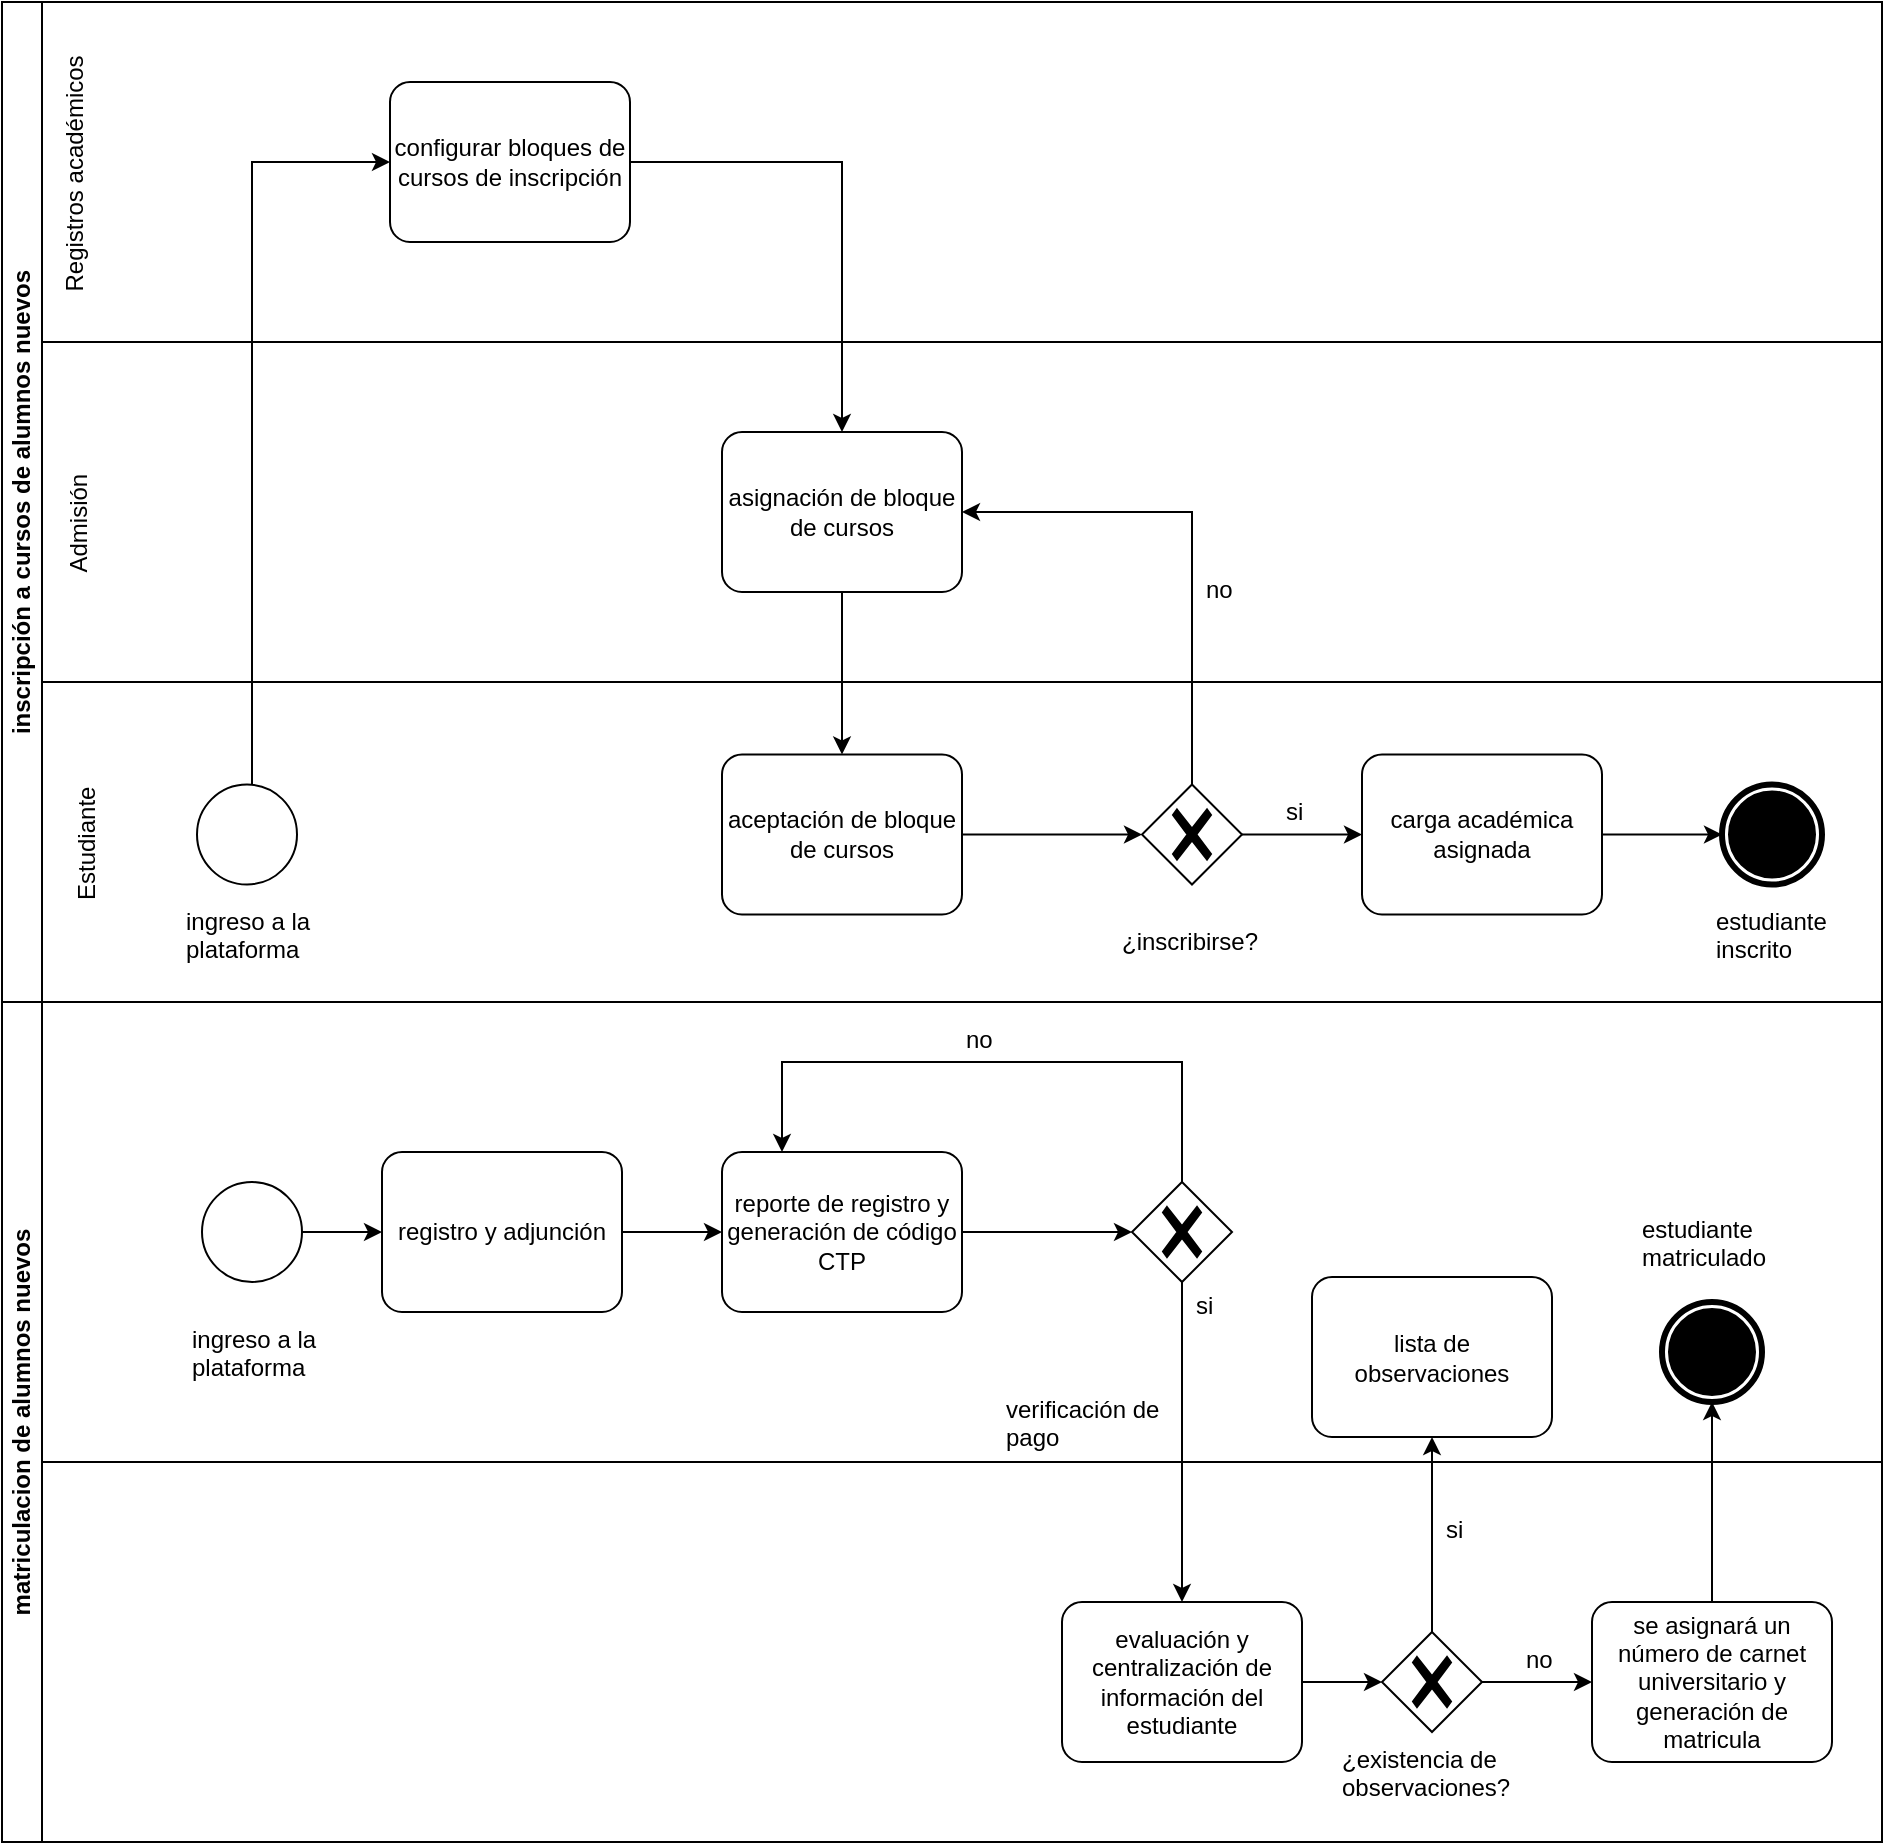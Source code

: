 <mxfile version="21.3.7">
  <diagram name="Página-1" id="altKlWIEwy7CdVfgzB5W">
    <mxGraphModel dx="1304" dy="720" grid="1" gridSize="10" guides="1" tooltips="1" connect="1" arrows="1" fold="1" page="1" pageScale="1" pageWidth="827" pageHeight="1169" math="0" shadow="0">
      <root>
        <mxCell id="0" />
        <mxCell id="1" parent="0" />
        <mxCell id="xb_BVNKUW_JwSUMzYblN-20" value="inscripción a cursos de alumnos nuevos" style="swimlane;startSize=20;horizontal=0;html=1;whiteSpace=wrap;" vertex="1" parent="1">
          <mxGeometry x="80" y="50" width="940" height="500" as="geometry" />
        </mxCell>
        <mxCell id="xb_BVNKUW_JwSUMzYblN-21" value="" style="swimlane;html=1;startSize=20;fontStyle=0;collapsible=0;horizontal=1;swimlaneLine=0;fillColor=none;whiteSpace=wrap;" vertex="1" parent="xb_BVNKUW_JwSUMzYblN-20">
          <mxGeometry x="20" width="920" height="170" as="geometry" />
        </mxCell>
        <mxCell id="xb_BVNKUW_JwSUMzYblN-25" value="configurar bloques de cursos de inscripción" style="points=[[0.25,0,0],[0.5,0,0],[0.75,0,0],[1,0.25,0],[1,0.5,0],[1,0.75,0],[0.75,1,0],[0.5,1,0],[0.25,1,0],[0,0.75,0],[0,0.5,0],[0,0.25,0]];shape=mxgraph.bpmn.task;whiteSpace=wrap;rectStyle=rounded;size=10;html=1;container=1;expand=0;collapsible=0;taskMarker=abstract;" vertex="1" parent="xb_BVNKUW_JwSUMzYblN-21">
          <mxGeometry x="174" y="40" width="120" height="80" as="geometry" />
        </mxCell>
        <mxCell id="xb_BVNKUW_JwSUMzYblN-39" value="Registros académicos" style="text;whiteSpace=wrap;html=1;rotation=-90;" vertex="1" parent="xb_BVNKUW_JwSUMzYblN-21">
          <mxGeometry x="-42.5" y="68.75" width="122.5" height="32.5" as="geometry" />
        </mxCell>
        <mxCell id="xb_BVNKUW_JwSUMzYblN-40" value="Estudiante" style="text;whiteSpace=wrap;html=1;rotation=-90;" vertex="1" parent="xb_BVNKUW_JwSUMzYblN-20">
          <mxGeometry x="10" y="400" width="70" height="32.5" as="geometry" />
        </mxCell>
        <mxCell id="xb_BVNKUW_JwSUMzYblN-115" style="edgeStyle=orthogonalEdgeStyle;rounded=0;orthogonalLoop=1;jettySize=auto;html=1;" edge="1" parent="xb_BVNKUW_JwSUMzYblN-20" source="xb_BVNKUW_JwSUMzYblN-44" target="xb_BVNKUW_JwSUMzYblN-114">
          <mxGeometry relative="1" as="geometry" />
        </mxCell>
        <mxCell id="xb_BVNKUW_JwSUMzYblN-44" value="aceptación de bloque de cursos" style="points=[[0.25,0,0],[0.5,0,0],[0.75,0,0],[1,0.25,0],[1,0.5,0],[1,0.75,0],[0.75,1,0],[0.5,1,0],[0.25,1,0],[0,0.75,0],[0,0.5,0],[0,0.25,0]];shape=mxgraph.bpmn.task;whiteSpace=wrap;rectStyle=rounded;size=10;html=1;container=1;expand=0;collapsible=0;taskMarker=abstract;" vertex="1" parent="xb_BVNKUW_JwSUMzYblN-20">
          <mxGeometry x="360" y="376.25" width="120" height="80" as="geometry" />
        </mxCell>
        <mxCell id="xb_BVNKUW_JwSUMzYblN-95" value="" style="swimlane;html=1;startSize=20;fontStyle=0;collapsible=0;horizontal=1;swimlaneLine=0;fillColor=none;whiteSpace=wrap;" vertex="1" parent="xb_BVNKUW_JwSUMzYblN-20">
          <mxGeometry x="20" y="170" width="920" height="170" as="geometry" />
        </mxCell>
        <mxCell id="xb_BVNKUW_JwSUMzYblN-101" value="asignación de bloque de cursos" style="points=[[0.25,0,0],[0.5,0,0],[0.75,0,0],[1,0.25,0],[1,0.5,0],[1,0.75,0],[0.75,1,0],[0.5,1,0],[0.25,1,0],[0,0.75,0],[0,0.5,0],[0,0.25,0]];shape=mxgraph.bpmn.task;whiteSpace=wrap;rectStyle=rounded;size=10;html=1;container=1;expand=0;collapsible=0;taskMarker=abstract;" vertex="1" parent="xb_BVNKUW_JwSUMzYblN-95">
          <mxGeometry x="340" y="45" width="120" height="80" as="geometry" />
        </mxCell>
        <mxCell id="xb_BVNKUW_JwSUMzYblN-103" value="Admisión" style="text;whiteSpace=wrap;html=1;rotation=-90;" vertex="1" parent="xb_BVNKUW_JwSUMzYblN-95">
          <mxGeometry x="-12.5" y="68.75" width="65" height="32.5" as="geometry" />
        </mxCell>
        <mxCell id="xb_BVNKUW_JwSUMzYblN-129" value="no" style="text;whiteSpace=wrap;html=1;" vertex="1" parent="xb_BVNKUW_JwSUMzYblN-95">
          <mxGeometry x="580" y="110" width="20" height="30" as="geometry" />
        </mxCell>
        <mxCell id="xb_BVNKUW_JwSUMzYblN-110" style="edgeStyle=orthogonalEdgeStyle;rounded=0;orthogonalLoop=1;jettySize=auto;html=1;entryX=0;entryY=0.5;entryDx=0;entryDy=0;entryPerimeter=0;" edge="1" parent="xb_BVNKUW_JwSUMzYblN-20" source="xb_BVNKUW_JwSUMzYblN-97" target="xb_BVNKUW_JwSUMzYblN-25">
          <mxGeometry relative="1" as="geometry">
            <Array as="points">
              <mxPoint x="125" y="80" />
            </Array>
          </mxGeometry>
        </mxCell>
        <mxCell id="xb_BVNKUW_JwSUMzYblN-112" style="edgeStyle=orthogonalEdgeStyle;rounded=0;orthogonalLoop=1;jettySize=auto;html=1;entryX=0.5;entryY=0;entryDx=0;entryDy=0;entryPerimeter=0;" edge="1" parent="xb_BVNKUW_JwSUMzYblN-20" source="xb_BVNKUW_JwSUMzYblN-25" target="xb_BVNKUW_JwSUMzYblN-101">
          <mxGeometry relative="1" as="geometry" />
        </mxCell>
        <mxCell id="xb_BVNKUW_JwSUMzYblN-113" style="edgeStyle=orthogonalEdgeStyle;rounded=0;orthogonalLoop=1;jettySize=auto;html=1;entryX=0.5;entryY=0;entryDx=0;entryDy=0;entryPerimeter=0;" edge="1" parent="xb_BVNKUW_JwSUMzYblN-20" source="xb_BVNKUW_JwSUMzYblN-101" target="xb_BVNKUW_JwSUMzYblN-44">
          <mxGeometry relative="1" as="geometry" />
        </mxCell>
        <mxCell id="xb_BVNKUW_JwSUMzYblN-116" style="edgeStyle=orthogonalEdgeStyle;rounded=0;orthogonalLoop=1;jettySize=auto;html=1;entryX=1;entryY=0.5;entryDx=0;entryDy=0;entryPerimeter=0;" edge="1" parent="xb_BVNKUW_JwSUMzYblN-20" source="xb_BVNKUW_JwSUMzYblN-114" target="xb_BVNKUW_JwSUMzYblN-101">
          <mxGeometry relative="1" as="geometry">
            <Array as="points">
              <mxPoint x="595" y="255" />
            </Array>
          </mxGeometry>
        </mxCell>
        <mxCell id="xb_BVNKUW_JwSUMzYblN-117" style="edgeStyle=orthogonalEdgeStyle;rounded=0;orthogonalLoop=1;jettySize=auto;html=1;entryX=0;entryY=0.5;entryDx=0;entryDy=0;entryPerimeter=0;" edge="1" parent="xb_BVNKUW_JwSUMzYblN-20" source="xb_BVNKUW_JwSUMzYblN-114" target="xb_BVNKUW_JwSUMzYblN-105">
          <mxGeometry relative="1" as="geometry" />
        </mxCell>
        <mxCell id="xb_BVNKUW_JwSUMzYblN-114" value="" style="points=[[0.25,0.25,0],[0.5,0,0],[0.75,0.25,0],[1,0.5,0],[0.75,0.75,0],[0.5,1,0],[0.25,0.75,0],[0,0.5,0]];shape=mxgraph.bpmn.gateway2;html=1;verticalLabelPosition=bottom;labelBackgroundColor=#ffffff;verticalAlign=top;align=center;perimeter=rhombusPerimeter;outlineConnect=0;outline=none;symbol=none;gwType=exclusive;" vertex="1" parent="xb_BVNKUW_JwSUMzYblN-20">
          <mxGeometry x="570" y="391.25" width="50" height="50" as="geometry" />
        </mxCell>
        <mxCell id="xb_BVNKUW_JwSUMzYblN-107" value="¿inscribirse?" style="text;whiteSpace=wrap;html=1;" vertex="1" parent="xb_BVNKUW_JwSUMzYblN-20">
          <mxGeometry x="557.5" y="456.25" width="75" height="30" as="geometry" />
        </mxCell>
        <mxCell id="xb_BVNKUW_JwSUMzYblN-104" style="edgeStyle=orthogonalEdgeStyle;rounded=0;orthogonalLoop=1;jettySize=auto;html=1;entryX=0;entryY=0.5;entryDx=0;entryDy=0;entryPerimeter=0;" edge="1" parent="xb_BVNKUW_JwSUMzYblN-20" source="xb_BVNKUW_JwSUMzYblN-105" target="xb_BVNKUW_JwSUMzYblN-106">
          <mxGeometry relative="1" as="geometry" />
        </mxCell>
        <mxCell id="xb_BVNKUW_JwSUMzYblN-105" value="carga académica asignada" style="points=[[0.25,0,0],[0.5,0,0],[0.75,0,0],[1,0.25,0],[1,0.5,0],[1,0.75,0],[0.75,1,0],[0.5,1,0],[0.25,1,0],[0,0.75,0],[0,0.5,0],[0,0.25,0]];shape=mxgraph.bpmn.task;whiteSpace=wrap;rectStyle=rounded;size=10;html=1;container=1;expand=0;collapsible=0;taskMarker=abstract;" vertex="1" parent="xb_BVNKUW_JwSUMzYblN-20">
          <mxGeometry x="680" y="376.25" width="120" height="80" as="geometry" />
        </mxCell>
        <mxCell id="xb_BVNKUW_JwSUMzYblN-106" value="" style="points=[[0.145,0.145,0],[0.5,0,0],[0.855,0.145,0],[1,0.5,0],[0.855,0.855,0],[0.5,1,0],[0.145,0.855,0],[0,0.5,0]];shape=mxgraph.bpmn.event;html=1;verticalLabelPosition=bottom;labelBackgroundColor=#ffffff;verticalAlign=top;align=center;perimeter=ellipsePerimeter;outlineConnect=0;aspect=fixed;outline=end;symbol=terminate;" vertex="1" parent="xb_BVNKUW_JwSUMzYblN-20">
          <mxGeometry x="860" y="391.25" width="50" height="50" as="geometry" />
        </mxCell>
        <mxCell id="xb_BVNKUW_JwSUMzYblN-37" value="estudiante inscrito" style="text;whiteSpace=wrap;html=1;" vertex="1" parent="xb_BVNKUW_JwSUMzYblN-20">
          <mxGeometry x="855" y="446.25" width="60" height="30" as="geometry" />
        </mxCell>
        <mxCell id="xb_BVNKUW_JwSUMzYblN-102" value="ingreso a la plataforma" style="text;whiteSpace=wrap;html=1;" vertex="1" parent="xb_BVNKUW_JwSUMzYblN-20">
          <mxGeometry x="90" y="446.25" width="65" height="40" as="geometry" />
        </mxCell>
        <mxCell id="xb_BVNKUW_JwSUMzYblN-97" value="" style="points=[[0.145,0.145,0],[0.5,0,0],[0.855,0.145,0],[1,0.5,0],[0.855,0.855,0],[0.5,1,0],[0.145,0.855,0],[0,0.5,0]];shape=mxgraph.bpmn.event;html=1;verticalLabelPosition=bottom;labelBackgroundColor=#ffffff;verticalAlign=top;align=center;perimeter=ellipsePerimeter;outlineConnect=0;aspect=fixed;outline=standard;symbol=general;" vertex="1" parent="xb_BVNKUW_JwSUMzYblN-20">
          <mxGeometry x="97.5" y="391.25" width="50" height="50" as="geometry" />
        </mxCell>
        <mxCell id="xb_BVNKUW_JwSUMzYblN-128" value="si" style="text;whiteSpace=wrap;html=1;" vertex="1" parent="xb_BVNKUW_JwSUMzYblN-20">
          <mxGeometry x="640" y="391.25" width="20" height="30" as="geometry" />
        </mxCell>
        <mxCell id="xb_BVNKUW_JwSUMzYblN-54" value="matriculacion de alumnos nuevos" style="swimlane;startSize=20;horizontal=0;html=1;whiteSpace=wrap;" vertex="1" parent="1">
          <mxGeometry x="80" y="550" width="940" height="420" as="geometry" />
        </mxCell>
        <mxCell id="xb_BVNKUW_JwSUMzYblN-55" value="" style="swimlane;html=1;startSize=20;fontStyle=0;collapsible=0;horizontal=1;swimlaneLine=0;fillColor=none;whiteSpace=wrap;" vertex="1" parent="xb_BVNKUW_JwSUMzYblN-54">
          <mxGeometry x="20" width="920" height="230" as="geometry" />
        </mxCell>
        <mxCell id="xb_BVNKUW_JwSUMzYblN-56" style="edgeStyle=orthogonalEdgeStyle;rounded=0;orthogonalLoop=1;jettySize=auto;html=1;entryX=0;entryY=0.5;entryDx=0;entryDy=0;entryPerimeter=0;" edge="1" parent="xb_BVNKUW_JwSUMzYblN-55" source="xb_BVNKUW_JwSUMzYblN-57" target="xb_BVNKUW_JwSUMzYblN-59">
          <mxGeometry relative="1" as="geometry" />
        </mxCell>
        <mxCell id="xb_BVNKUW_JwSUMzYblN-57" value="" style="points=[[0.145,0.145,0],[0.5,0,0],[0.855,0.145,0],[1,0.5,0],[0.855,0.855,0],[0.5,1,0],[0.145,0.855,0],[0,0.5,0]];shape=mxgraph.bpmn.event;html=1;verticalLabelPosition=bottom;labelBackgroundColor=#ffffff;verticalAlign=top;align=center;perimeter=ellipsePerimeter;outlineConnect=0;aspect=fixed;outline=standard;symbol=general;" vertex="1" parent="xb_BVNKUW_JwSUMzYblN-55">
          <mxGeometry x="80" y="90" width="50" height="50" as="geometry" />
        </mxCell>
        <mxCell id="xb_BVNKUW_JwSUMzYblN-58" style="edgeStyle=orthogonalEdgeStyle;rounded=0;orthogonalLoop=1;jettySize=auto;html=1;entryX=0;entryY=0.5;entryDx=0;entryDy=0;entryPerimeter=0;" edge="1" parent="xb_BVNKUW_JwSUMzYblN-55" source="xb_BVNKUW_JwSUMzYblN-59" target="xb_BVNKUW_JwSUMzYblN-61">
          <mxGeometry relative="1" as="geometry" />
        </mxCell>
        <mxCell id="xb_BVNKUW_JwSUMzYblN-59" value="registro y adjunción" style="points=[[0.25,0,0],[0.5,0,0],[0.75,0,0],[1,0.25,0],[1,0.5,0],[1,0.75,0],[0.75,1,0],[0.5,1,0],[0.25,1,0],[0,0.75,0],[0,0.5,0],[0,0.25,0]];shape=mxgraph.bpmn.task;whiteSpace=wrap;rectStyle=rounded;size=10;html=1;container=1;expand=0;collapsible=0;taskMarker=abstract;" vertex="1" parent="xb_BVNKUW_JwSUMzYblN-55">
          <mxGeometry x="170" y="75" width="120" height="80" as="geometry" />
        </mxCell>
        <mxCell id="xb_BVNKUW_JwSUMzYblN-119" style="edgeStyle=orthogonalEdgeStyle;rounded=0;orthogonalLoop=1;jettySize=auto;html=1;exitX=1;exitY=0.5;exitDx=0;exitDy=0;exitPerimeter=0;entryX=0;entryY=0.5;entryDx=0;entryDy=0;entryPerimeter=0;" edge="1" parent="xb_BVNKUW_JwSUMzYblN-55" source="xb_BVNKUW_JwSUMzYblN-61" target="xb_BVNKUW_JwSUMzYblN-118">
          <mxGeometry relative="1" as="geometry" />
        </mxCell>
        <mxCell id="xb_BVNKUW_JwSUMzYblN-61" value="reporte de registro y generación de código CTP" style="points=[[0.25,0,0],[0.5,0,0],[0.75,0,0],[1,0.25,0],[1,0.5,0],[1,0.75,0],[0.75,1,0],[0.5,1,0],[0.25,1,0],[0,0.75,0],[0,0.5,0],[0,0.25,0]];shape=mxgraph.bpmn.task;whiteSpace=wrap;rectStyle=rounded;size=10;html=1;container=1;expand=0;collapsible=0;taskMarker=abstract;" vertex="1" parent="xb_BVNKUW_JwSUMzYblN-55">
          <mxGeometry x="340" y="75" width="120" height="80" as="geometry" />
        </mxCell>
        <mxCell id="xb_BVNKUW_JwSUMzYblN-64" value="ingreso a la plataforma" style="text;whiteSpace=wrap;html=1;" vertex="1" parent="xb_BVNKUW_JwSUMzYblN-55">
          <mxGeometry x="72.5" y="155" width="65" height="40" as="geometry" />
        </mxCell>
        <mxCell id="xb_BVNKUW_JwSUMzYblN-68" value="" style="points=[[0.145,0.145,0],[0.5,0,0],[0.855,0.145,0],[1,0.5,0],[0.855,0.855,0],[0.5,1,0],[0.145,0.855,0],[0,0.5,0]];shape=mxgraph.bpmn.event;html=1;verticalLabelPosition=bottom;labelBackgroundColor=#ffffff;verticalAlign=top;align=center;perimeter=ellipsePerimeter;outlineConnect=0;aspect=fixed;outline=end;symbol=terminate;" vertex="1" parent="xb_BVNKUW_JwSUMzYblN-55">
          <mxGeometry x="810" y="150" width="50" height="50" as="geometry" />
        </mxCell>
        <mxCell id="xb_BVNKUW_JwSUMzYblN-75" value="lista de observaciones" style="points=[[0.25,0,0],[0.5,0,0],[0.75,0,0],[1,0.25,0],[1,0.5,0],[1,0.75,0],[0.75,1,0],[0.5,1,0],[0.25,1,0],[0,0.75,0],[0,0.5,0],[0,0.25,0]];shape=mxgraph.bpmn.task;whiteSpace=wrap;rectStyle=rounded;size=10;html=1;container=1;expand=0;collapsible=0;taskMarker=abstract;" vertex="1" parent="xb_BVNKUW_JwSUMzYblN-55">
          <mxGeometry x="635" y="137.5" width="120" height="80" as="geometry" />
        </mxCell>
        <mxCell id="xb_BVNKUW_JwSUMzYblN-120" style="edgeStyle=orthogonalEdgeStyle;rounded=0;orthogonalLoop=1;jettySize=auto;html=1;entryX=0.25;entryY=0;entryDx=0;entryDy=0;entryPerimeter=0;exitX=0.5;exitY=0;exitDx=0;exitDy=0;exitPerimeter=0;" edge="1" parent="xb_BVNKUW_JwSUMzYblN-55" source="xb_BVNKUW_JwSUMzYblN-118" target="xb_BVNKUW_JwSUMzYblN-61">
          <mxGeometry relative="1" as="geometry">
            <Array as="points">
              <mxPoint x="570" y="30" />
              <mxPoint x="370" y="30" />
            </Array>
          </mxGeometry>
        </mxCell>
        <mxCell id="xb_BVNKUW_JwSUMzYblN-118" value="" style="points=[[0.25,0.25,0],[0.5,0,0],[0.75,0.25,0],[1,0.5,0],[0.75,0.75,0],[0.5,1,0],[0.25,0.75,0],[0,0.5,0]];shape=mxgraph.bpmn.gateway2;html=1;verticalLabelPosition=bottom;labelBackgroundColor=#ffffff;verticalAlign=top;align=center;perimeter=rhombusPerimeter;outlineConnect=0;outline=none;symbol=none;gwType=exclusive;" vertex="1" parent="xb_BVNKUW_JwSUMzYblN-55">
          <mxGeometry x="545" y="90" width="50" height="50" as="geometry" />
        </mxCell>
        <mxCell id="xb_BVNKUW_JwSUMzYblN-121" value="no" style="text;whiteSpace=wrap;html=1;" vertex="1" parent="xb_BVNKUW_JwSUMzYblN-55">
          <mxGeometry x="460" y="5" width="20" height="30" as="geometry" />
        </mxCell>
        <mxCell id="xb_BVNKUW_JwSUMzYblN-122" value="verificación de pago" style="text;whiteSpace=wrap;html=1;" vertex="1" parent="xb_BVNKUW_JwSUMzYblN-55">
          <mxGeometry x="480" y="190" width="85" height="40" as="geometry" />
        </mxCell>
        <mxCell id="xb_BVNKUW_JwSUMzYblN-124" value="si" style="text;whiteSpace=wrap;html=1;" vertex="1" parent="xb_BVNKUW_JwSUMzYblN-55">
          <mxGeometry x="575" y="137.5" width="20" height="30" as="geometry" />
        </mxCell>
        <mxCell id="xb_BVNKUW_JwSUMzYblN-127" value="estudiante matriculado" style="text;whiteSpace=wrap;html=1;" vertex="1" parent="xb_BVNKUW_JwSUMzYblN-55">
          <mxGeometry x="797.5" y="100" width="75" height="30" as="geometry" />
        </mxCell>
        <mxCell id="xb_BVNKUW_JwSUMzYblN-73" value="¿existencia de observaciones?" style="text;whiteSpace=wrap;html=1;" vertex="1" parent="xb_BVNKUW_JwSUMzYblN-54">
          <mxGeometry x="668.13" y="365" width="93.75" height="30" as="geometry" />
        </mxCell>
        <mxCell id="xb_BVNKUW_JwSUMzYblN-91" style="edgeStyle=orthogonalEdgeStyle;rounded=0;orthogonalLoop=1;jettySize=auto;html=1;entryX=0;entryY=0.5;entryDx=0;entryDy=0;entryPerimeter=0;" edge="1" parent="xb_BVNKUW_JwSUMzYblN-54" source="xb_BVNKUW_JwSUMzYblN-77" target="xb_BVNKUW_JwSUMzYblN-87">
          <mxGeometry relative="1" as="geometry" />
        </mxCell>
        <mxCell id="xb_BVNKUW_JwSUMzYblN-77" value="evaluación y centralización de información del estudiante" style="points=[[0.25,0,0],[0.5,0,0],[0.75,0,0],[1,0.25,0],[1,0.5,0],[1,0.75,0],[0.75,1,0],[0.5,1,0],[0.25,1,0],[0,0.75,0],[0,0.5,0],[0,0.25,0]];shape=mxgraph.bpmn.task;whiteSpace=wrap;rectStyle=rounded;size=10;html=1;container=1;expand=0;collapsible=0;taskMarker=abstract;" vertex="1" parent="xb_BVNKUW_JwSUMzYblN-54">
          <mxGeometry x="530" y="300" width="120" height="80" as="geometry" />
        </mxCell>
        <mxCell id="xb_BVNKUW_JwSUMzYblN-86" style="edgeStyle=orthogonalEdgeStyle;rounded=0;orthogonalLoop=1;jettySize=auto;html=1;entryX=0.5;entryY=1;entryDx=0;entryDy=0;entryPerimeter=0;" edge="1" parent="xb_BVNKUW_JwSUMzYblN-54" source="xb_BVNKUW_JwSUMzYblN-67" target="xb_BVNKUW_JwSUMzYblN-68">
          <mxGeometry relative="1" as="geometry" />
        </mxCell>
        <mxCell id="xb_BVNKUW_JwSUMzYblN-67" value="se asignará un número de carnet universitario y generación de matricula" style="points=[[0.25,0,0],[0.5,0,0],[0.75,0,0],[1,0.25,0],[1,0.5,0],[1,0.75,0],[0.75,1,0],[0.5,1,0],[0.25,1,0],[0,0.75,0],[0,0.5,0],[0,0.25,0]];shape=mxgraph.bpmn.task;whiteSpace=wrap;rectStyle=rounded;size=10;html=1;container=1;expand=0;collapsible=0;taskMarker=abstract;" vertex="1" parent="xb_BVNKUW_JwSUMzYblN-54">
          <mxGeometry x="795" y="300" width="120" height="80" as="geometry" />
        </mxCell>
        <mxCell id="xb_BVNKUW_JwSUMzYblN-88" style="edgeStyle=orthogonalEdgeStyle;rounded=0;orthogonalLoop=1;jettySize=auto;html=1;entryX=0;entryY=0.5;entryDx=0;entryDy=0;entryPerimeter=0;" edge="1" parent="xb_BVNKUW_JwSUMzYblN-54" source="xb_BVNKUW_JwSUMzYblN-87" target="xb_BVNKUW_JwSUMzYblN-67">
          <mxGeometry relative="1" as="geometry" />
        </mxCell>
        <mxCell id="xb_BVNKUW_JwSUMzYblN-89" style="edgeStyle=orthogonalEdgeStyle;rounded=0;orthogonalLoop=1;jettySize=auto;html=1;entryX=0.5;entryY=1;entryDx=0;entryDy=0;entryPerimeter=0;" edge="1" parent="xb_BVNKUW_JwSUMzYblN-54" source="xb_BVNKUW_JwSUMzYblN-87" target="xb_BVNKUW_JwSUMzYblN-75">
          <mxGeometry relative="1" as="geometry" />
        </mxCell>
        <mxCell id="xb_BVNKUW_JwSUMzYblN-87" value="" style="points=[[0.25,0.25,0],[0.5,0,0],[0.75,0.25,0],[1,0.5,0],[0.75,0.75,0],[0.5,1,0],[0.25,0.75,0],[0,0.5,0]];shape=mxgraph.bpmn.gateway2;html=1;verticalLabelPosition=bottom;labelBackgroundColor=#ffffff;verticalAlign=top;align=center;perimeter=rhombusPerimeter;outlineConnect=0;outline=none;symbol=none;gwType=exclusive;" vertex="1" parent="xb_BVNKUW_JwSUMzYblN-54">
          <mxGeometry x="690" y="315" width="50" height="50" as="geometry" />
        </mxCell>
        <mxCell id="xb_BVNKUW_JwSUMzYblN-123" style="edgeStyle=orthogonalEdgeStyle;rounded=0;orthogonalLoop=1;jettySize=auto;html=1;entryX=0.5;entryY=0;entryDx=0;entryDy=0;entryPerimeter=0;" edge="1" parent="xb_BVNKUW_JwSUMzYblN-54" source="xb_BVNKUW_JwSUMzYblN-118" target="xb_BVNKUW_JwSUMzYblN-77">
          <mxGeometry relative="1" as="geometry" />
        </mxCell>
        <mxCell id="xb_BVNKUW_JwSUMzYblN-125" value="si" style="text;whiteSpace=wrap;html=1;" vertex="1" parent="xb_BVNKUW_JwSUMzYblN-54">
          <mxGeometry x="720" y="250" width="20" height="30" as="geometry" />
        </mxCell>
        <mxCell id="xb_BVNKUW_JwSUMzYblN-126" value="no" style="text;whiteSpace=wrap;html=1;" vertex="1" parent="xb_BVNKUW_JwSUMzYblN-54">
          <mxGeometry x="760" y="315" width="20" height="30" as="geometry" />
        </mxCell>
      </root>
    </mxGraphModel>
  </diagram>
</mxfile>
